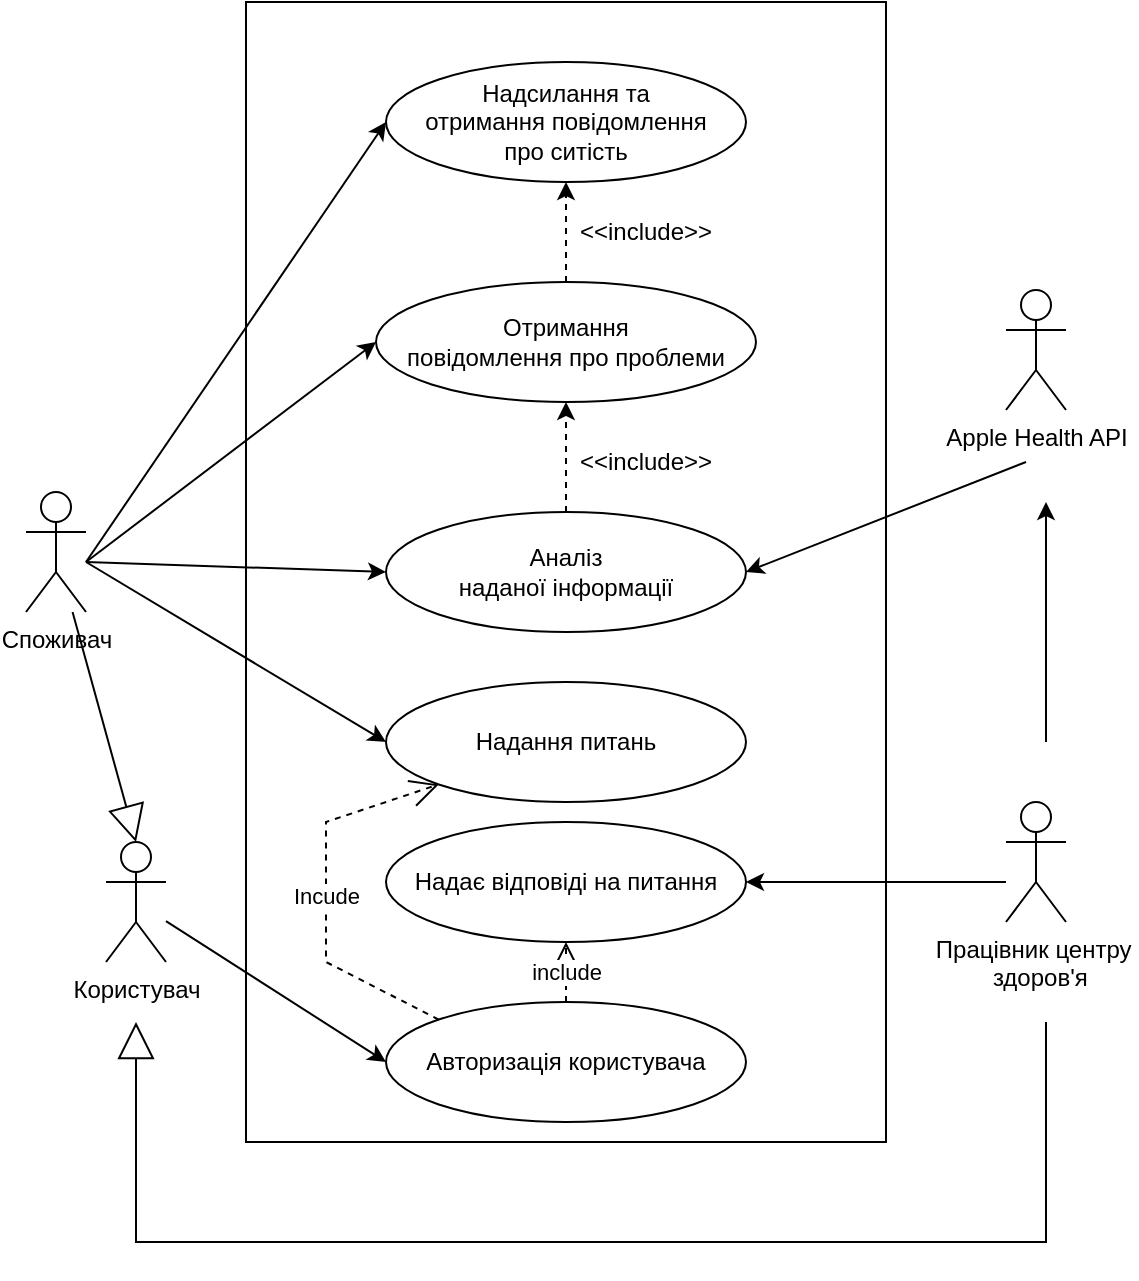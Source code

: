 <mxfile version="23.1.5" type="device">
  <diagram name="Страница — 1" id="uToYVatRJV8wEDFPy25G">
    <mxGraphModel dx="1434" dy="746" grid="1" gridSize="10" guides="1" tooltips="1" connect="1" arrows="1" fold="1" page="1" pageScale="1" pageWidth="827" pageHeight="1169" math="0" shadow="0">
      <root>
        <mxCell id="0" />
        <mxCell id="1" parent="0" />
        <mxCell id="W7pRYqL_9WnUPg5IFOV3-35" value="" style="rounded=0;whiteSpace=wrap;html=1;fillColor=none;" parent="1" vertex="1">
          <mxGeometry x="280" width="320" height="570" as="geometry" />
        </mxCell>
        <mxCell id="W7pRYqL_9WnUPg5IFOV3-4" value="Надсилання та&lt;br&gt;отримання повідомлення&lt;br&gt;про ситість " style="ellipse;whiteSpace=wrap;html=1;" parent="1" vertex="1">
          <mxGeometry x="350" y="30" width="180" height="60" as="geometry" />
        </mxCell>
        <mxCell id="W7pRYqL_9WnUPg5IFOV3-6" value="Аналіз&lt;br&gt;наданої інформації" style="ellipse;whiteSpace=wrap;html=1;" parent="1" vertex="1">
          <mxGeometry x="350" y="255" width="180" height="60" as="geometry" />
        </mxCell>
        <mxCell id="W7pRYqL_9WnUPg5IFOV3-9" value="Отримання&lt;br&gt;повідомлення про проблеми" style="ellipse;whiteSpace=wrap;html=1;" parent="1" vertex="1">
          <mxGeometry x="345" y="140" width="190" height="60" as="geometry" />
        </mxCell>
        <mxCell id="W7pRYqL_9WnUPg5IFOV3-14" value="&lt;div&gt;Надання питань &lt;br&gt;&lt;/div&gt;" style="ellipse;whiteSpace=wrap;html=1;" parent="1" vertex="1">
          <mxGeometry x="350" y="340" width="180" height="60" as="geometry" />
        </mxCell>
        <mxCell id="W7pRYqL_9WnUPg5IFOV3-15" value="Споживач" style="shape=umlActor;verticalLabelPosition=bottom;verticalAlign=top;html=1;outlineConnect=0;" parent="1" vertex="1">
          <mxGeometry x="170" y="245" width="30" height="60" as="geometry" />
        </mxCell>
        <mxCell id="W7pRYqL_9WnUPg5IFOV3-17" value="&lt;div&gt;Apple Health API&lt;/div&gt;" style="shape=umlActor;verticalLabelPosition=bottom;verticalAlign=top;html=1;outlineConnect=0;" parent="1" vertex="1">
          <mxGeometry x="660" y="144" width="30" height="60" as="geometry" />
        </mxCell>
        <mxCell id="W7pRYqL_9WnUPg5IFOV3-18" value="" style="endArrow=classic;html=1;rounded=0;entryX=0;entryY=0.5;entryDx=0;entryDy=0;" parent="1" target="W7pRYqL_9WnUPg5IFOV3-14" edge="1">
          <mxGeometry width="50" height="50" relative="1" as="geometry">
            <mxPoint x="200" y="280" as="sourcePoint" />
            <mxPoint x="400" y="370" as="targetPoint" />
          </mxGeometry>
        </mxCell>
        <mxCell id="W7pRYqL_9WnUPg5IFOV3-19" value="" style="endArrow=classic;html=1;rounded=0;entryX=1;entryY=0.5;entryDx=0;entryDy=0;" parent="1" target="W7pRYqL_9WnUPg5IFOV3-6" edge="1">
          <mxGeometry width="50" height="50" relative="1" as="geometry">
            <mxPoint x="670" y="230" as="sourcePoint" />
            <mxPoint x="640" y="430" as="targetPoint" />
          </mxGeometry>
        </mxCell>
        <mxCell id="W7pRYqL_9WnUPg5IFOV3-20" value="" style="endArrow=classic;html=1;rounded=0;entryX=0;entryY=0.5;entryDx=0;entryDy=0;" parent="1" target="W7pRYqL_9WnUPg5IFOV3-6" edge="1">
          <mxGeometry width="50" height="50" relative="1" as="geometry">
            <mxPoint x="200" y="280" as="sourcePoint" />
            <mxPoint x="400" y="370" as="targetPoint" />
          </mxGeometry>
        </mxCell>
        <mxCell id="W7pRYqL_9WnUPg5IFOV3-28" value="" style="endArrow=classic;html=1;rounded=0;exitX=0.5;exitY=0;exitDx=0;exitDy=0;entryX=0.5;entryY=1;entryDx=0;entryDy=0;dashed=1;" parent="1" source="W7pRYqL_9WnUPg5IFOV3-6" target="W7pRYqL_9WnUPg5IFOV3-9" edge="1">
          <mxGeometry width="50" height="50" relative="1" as="geometry">
            <mxPoint x="350" y="330" as="sourcePoint" />
            <mxPoint x="400" y="280" as="targetPoint" />
          </mxGeometry>
        </mxCell>
        <mxCell id="W7pRYqL_9WnUPg5IFOV3-29" value="&amp;lt;&amp;lt;include&amp;gt;&amp;gt;" style="text;html=1;strokeColor=none;fillColor=none;align=center;verticalAlign=middle;whiteSpace=wrap;rounded=0;" parent="1" vertex="1">
          <mxGeometry x="450" y="215" width="60" height="30" as="geometry" />
        </mxCell>
        <mxCell id="W7pRYqL_9WnUPg5IFOV3-33" value="" style="endArrow=classic;html=1;rounded=0;dashed=1;entryX=0.5;entryY=1;entryDx=0;entryDy=0;exitX=0.5;exitY=0;exitDx=0;exitDy=0;" parent="1" source="W7pRYqL_9WnUPg5IFOV3-9" target="W7pRYqL_9WnUPg5IFOV3-4" edge="1">
          <mxGeometry width="50" height="50" relative="1" as="geometry">
            <mxPoint x="400" y="180" as="sourcePoint" />
            <mxPoint x="420" y="160" as="targetPoint" />
          </mxGeometry>
        </mxCell>
        <mxCell id="W7pRYqL_9WnUPg5IFOV3-34" value="&amp;lt;&amp;lt;include&amp;gt;&amp;gt;" style="text;html=1;strokeColor=none;fillColor=none;align=center;verticalAlign=middle;whiteSpace=wrap;rounded=0;" parent="1" vertex="1">
          <mxGeometry x="450" y="100" width="60" height="30" as="geometry" />
        </mxCell>
        <mxCell id="8mLdY0lilE7GSzzpo-wA-1" value="" style="endArrow=classic;html=1;rounded=0;entryX=0;entryY=0.5;entryDx=0;entryDy=0;" parent="1" target="W7pRYqL_9WnUPg5IFOV3-9" edge="1">
          <mxGeometry width="50" height="50" relative="1" as="geometry">
            <mxPoint x="200" y="280" as="sourcePoint" />
            <mxPoint x="470" y="360" as="targetPoint" />
          </mxGeometry>
        </mxCell>
        <mxCell id="8mLdY0lilE7GSzzpo-wA-2" value="" style="endArrow=classic;html=1;rounded=0;entryX=0;entryY=0.5;entryDx=0;entryDy=0;" parent="1" target="W7pRYqL_9WnUPg5IFOV3-4" edge="1">
          <mxGeometry width="50" height="50" relative="1" as="geometry">
            <mxPoint x="200" y="280" as="sourcePoint" />
            <mxPoint x="470" y="360" as="targetPoint" />
          </mxGeometry>
        </mxCell>
        <mxCell id="LoCAGWstbFeR2XyMyLZT-1" value="&lt;div&gt;Працівник центру&amp;nbsp;&lt;/div&gt;&lt;div&gt;&amp;nbsp;здоров&#39;я&lt;/div&gt;" style="shape=umlActor;verticalLabelPosition=bottom;verticalAlign=top;html=1;outlineConnect=0;" parent="1" vertex="1">
          <mxGeometry x="660" y="400" width="30" height="60" as="geometry" />
        </mxCell>
        <mxCell id="6YTM_0dF0aNcSDufMbeY-5" value="" style="endArrow=classic;html=1;rounded=0;" parent="1" edge="1">
          <mxGeometry width="50" height="50" relative="1" as="geometry">
            <mxPoint x="680" y="370" as="sourcePoint" />
            <mxPoint x="680" y="250" as="targetPoint" />
          </mxGeometry>
        </mxCell>
        <mxCell id="6YTM_0dF0aNcSDufMbeY-7" value="" style="endArrow=classic;html=1;rounded=0;entryX=1;entryY=0.5;entryDx=0;entryDy=0;" parent="1" target="O8ZUFPdD63RsCaA-nR-e-4" edge="1">
          <mxGeometry width="50" height="50" relative="1" as="geometry">
            <mxPoint x="660" y="440" as="sourcePoint" />
            <mxPoint x="540" y="470" as="targetPoint" />
          </mxGeometry>
        </mxCell>
        <mxCell id="O8ZUFPdD63RsCaA-nR-e-1" value="Користувач" style="shape=umlActor;verticalLabelPosition=bottom;verticalAlign=top;html=1;outlineConnect=0;" parent="1" vertex="1">
          <mxGeometry x="210" y="420" width="30" height="60" as="geometry" />
        </mxCell>
        <mxCell id="O8ZUFPdD63RsCaA-nR-e-4" value="Надає відповіді на питання" style="ellipse;whiteSpace=wrap;html=1;" parent="1" vertex="1">
          <mxGeometry x="350" y="410" width="180" height="60" as="geometry" />
        </mxCell>
        <mxCell id="O8ZUFPdD63RsCaA-nR-e-5" value="Авторизація користувача" style="ellipse;whiteSpace=wrap;html=1;" parent="1" vertex="1">
          <mxGeometry x="350" y="500" width="180" height="60" as="geometry" />
        </mxCell>
        <mxCell id="O8ZUFPdD63RsCaA-nR-e-7" value="" style="endArrow=classic;html=1;rounded=0;entryX=0;entryY=0.5;entryDx=0;entryDy=0;" parent="1" source="O8ZUFPdD63RsCaA-nR-e-1" target="O8ZUFPdD63RsCaA-nR-e-5" edge="1">
          <mxGeometry width="50" height="50" relative="1" as="geometry">
            <mxPoint x="670" y="450" as="sourcePoint" />
            <mxPoint x="540" y="460" as="targetPoint" />
          </mxGeometry>
        </mxCell>
        <mxCell id="O8ZUFPdD63RsCaA-nR-e-8" value="" style="endArrow=block;endSize=16;endFill=0;html=1;rounded=0;entryX=0.5;entryY=0;entryDx=0;entryDy=0;entryPerimeter=0;" parent="1" source="W7pRYqL_9WnUPg5IFOV3-15" target="O8ZUFPdD63RsCaA-nR-e-1" edge="1">
          <mxGeometry x="0.006" width="160" relative="1" as="geometry">
            <mxPoint x="460" y="310" as="sourcePoint" />
            <mxPoint x="130" y="420" as="targetPoint" />
            <mxPoint as="offset" />
          </mxGeometry>
        </mxCell>
        <mxCell id="O8ZUFPdD63RsCaA-nR-e-9" value="" style="endArrow=block;endSize=16;endFill=0;html=1;rounded=0;" parent="1" edge="1">
          <mxGeometry x="0.006" width="160" relative="1" as="geometry">
            <mxPoint x="680" y="510" as="sourcePoint" />
            <mxPoint x="225" y="510" as="targetPoint" />
            <mxPoint as="offset" />
            <Array as="points">
              <mxPoint x="680" y="620" />
              <mxPoint x="440" y="620" />
              <mxPoint x="225" y="620" />
            </Array>
          </mxGeometry>
        </mxCell>
        <mxCell id="O8ZUFPdD63RsCaA-nR-e-10" value="&lt;div&gt;include&lt;/div&gt;" style="endArrow=open;endSize=12;dashed=1;html=1;rounded=0;entryX=0.5;entryY=1;entryDx=0;entryDy=0;exitX=0.5;exitY=0;exitDx=0;exitDy=0;" parent="1" source="O8ZUFPdD63RsCaA-nR-e-5" target="O8ZUFPdD63RsCaA-nR-e-4" edge="1">
          <mxGeometry width="160" relative="1" as="geometry">
            <mxPoint x="460" y="340" as="sourcePoint" />
            <mxPoint x="620" y="340" as="targetPoint" />
          </mxGeometry>
        </mxCell>
        <mxCell id="O8ZUFPdD63RsCaA-nR-e-11" value="Incude" style="endArrow=open;endSize=12;dashed=1;html=1;rounded=0;exitX=0;exitY=0;exitDx=0;exitDy=0;entryX=0;entryY=1;entryDx=0;entryDy=0;" parent="1" source="O8ZUFPdD63RsCaA-nR-e-5" target="W7pRYqL_9WnUPg5IFOV3-14" edge="1">
          <mxGeometry width="160" relative="1" as="geometry">
            <mxPoint x="460" y="340" as="sourcePoint" />
            <mxPoint x="620" y="340" as="targetPoint" />
            <Array as="points">
              <mxPoint x="320" y="480" />
              <mxPoint x="320" y="450" />
              <mxPoint x="320" y="410" />
            </Array>
          </mxGeometry>
        </mxCell>
      </root>
    </mxGraphModel>
  </diagram>
</mxfile>

